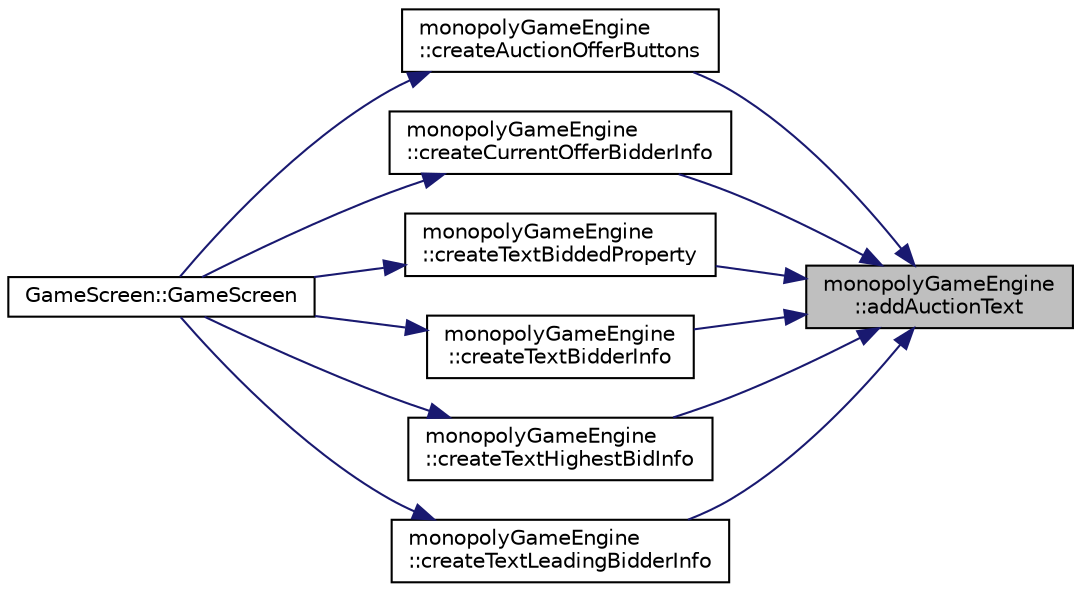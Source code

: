 digraph "monopolyGameEngine::addAuctionText"
{
 // LATEX_PDF_SIZE
  edge [fontname="Helvetica",fontsize="10",labelfontname="Helvetica",labelfontsize="10"];
  node [fontname="Helvetica",fontsize="10",shape=record];
  rankdir="RL";
  Node1 [label="monopolyGameEngine\l::addAuctionText",height=0.2,width=0.4,color="black", fillcolor="grey75", style="filled", fontcolor="black",tooltip=" "];
  Node1 -> Node2 [dir="back",color="midnightblue",fontsize="10",style="solid",fontname="Helvetica"];
  Node2 [label="monopolyGameEngine\l::createAuctionOfferButtons",height=0.2,width=0.4,color="black", fillcolor="white", style="filled",URL="$classmonopoly_game_engine.html#a7848f61249fb58380e8ca9f11e599fe6",tooltip=" "];
  Node2 -> Node3 [dir="back",color="midnightblue",fontsize="10",style="solid",fontname="Helvetica"];
  Node3 [label="GameScreen::GameScreen",height=0.2,width=0.4,color="black", fillcolor="white", style="filled",URL="$class_game_screen.html#a3866912fd5861b29c9ad3c08ea67fd16",tooltip=" "];
  Node1 -> Node4 [dir="back",color="midnightblue",fontsize="10",style="solid",fontname="Helvetica"];
  Node4 [label="monopolyGameEngine\l::createCurrentOfferBidderInfo",height=0.2,width=0.4,color="black", fillcolor="white", style="filled",URL="$classmonopoly_game_engine.html#a6eec29c749588b03ff06b4ad6c436077",tooltip=" "];
  Node4 -> Node3 [dir="back",color="midnightblue",fontsize="10",style="solid",fontname="Helvetica"];
  Node1 -> Node5 [dir="back",color="midnightblue",fontsize="10",style="solid",fontname="Helvetica"];
  Node5 [label="monopolyGameEngine\l::createTextBiddedProperty",height=0.2,width=0.4,color="black", fillcolor="white", style="filled",URL="$classmonopoly_game_engine.html#a7ff28e544f58693a35065b83f2a9ab05",tooltip=" "];
  Node5 -> Node3 [dir="back",color="midnightblue",fontsize="10",style="solid",fontname="Helvetica"];
  Node1 -> Node6 [dir="back",color="midnightblue",fontsize="10",style="solid",fontname="Helvetica"];
  Node6 [label="monopolyGameEngine\l::createTextBidderInfo",height=0.2,width=0.4,color="black", fillcolor="white", style="filled",URL="$classmonopoly_game_engine.html#a61b780452ccbef3a005727902e6fd104",tooltip=" "];
  Node6 -> Node3 [dir="back",color="midnightblue",fontsize="10",style="solid",fontname="Helvetica"];
  Node1 -> Node7 [dir="back",color="midnightblue",fontsize="10",style="solid",fontname="Helvetica"];
  Node7 [label="monopolyGameEngine\l::createTextHighestBidInfo",height=0.2,width=0.4,color="black", fillcolor="white", style="filled",URL="$classmonopoly_game_engine.html#af9e9f54376e8ba1c7d5550585e8a5157",tooltip=" "];
  Node7 -> Node3 [dir="back",color="midnightblue",fontsize="10",style="solid",fontname="Helvetica"];
  Node1 -> Node8 [dir="back",color="midnightblue",fontsize="10",style="solid",fontname="Helvetica"];
  Node8 [label="monopolyGameEngine\l::createTextLeadingBidderInfo",height=0.2,width=0.4,color="black", fillcolor="white", style="filled",URL="$classmonopoly_game_engine.html#a5b52940b42693c329db1e770bca763e5",tooltip=" "];
  Node8 -> Node3 [dir="back",color="midnightblue",fontsize="10",style="solid",fontname="Helvetica"];
}
